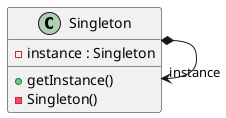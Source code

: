 @startuml
class Singleton {
  -instance : Singleton
  +getInstance()
  -Singleton()
}

Singleton *-> "instance" Singleton
@enduml